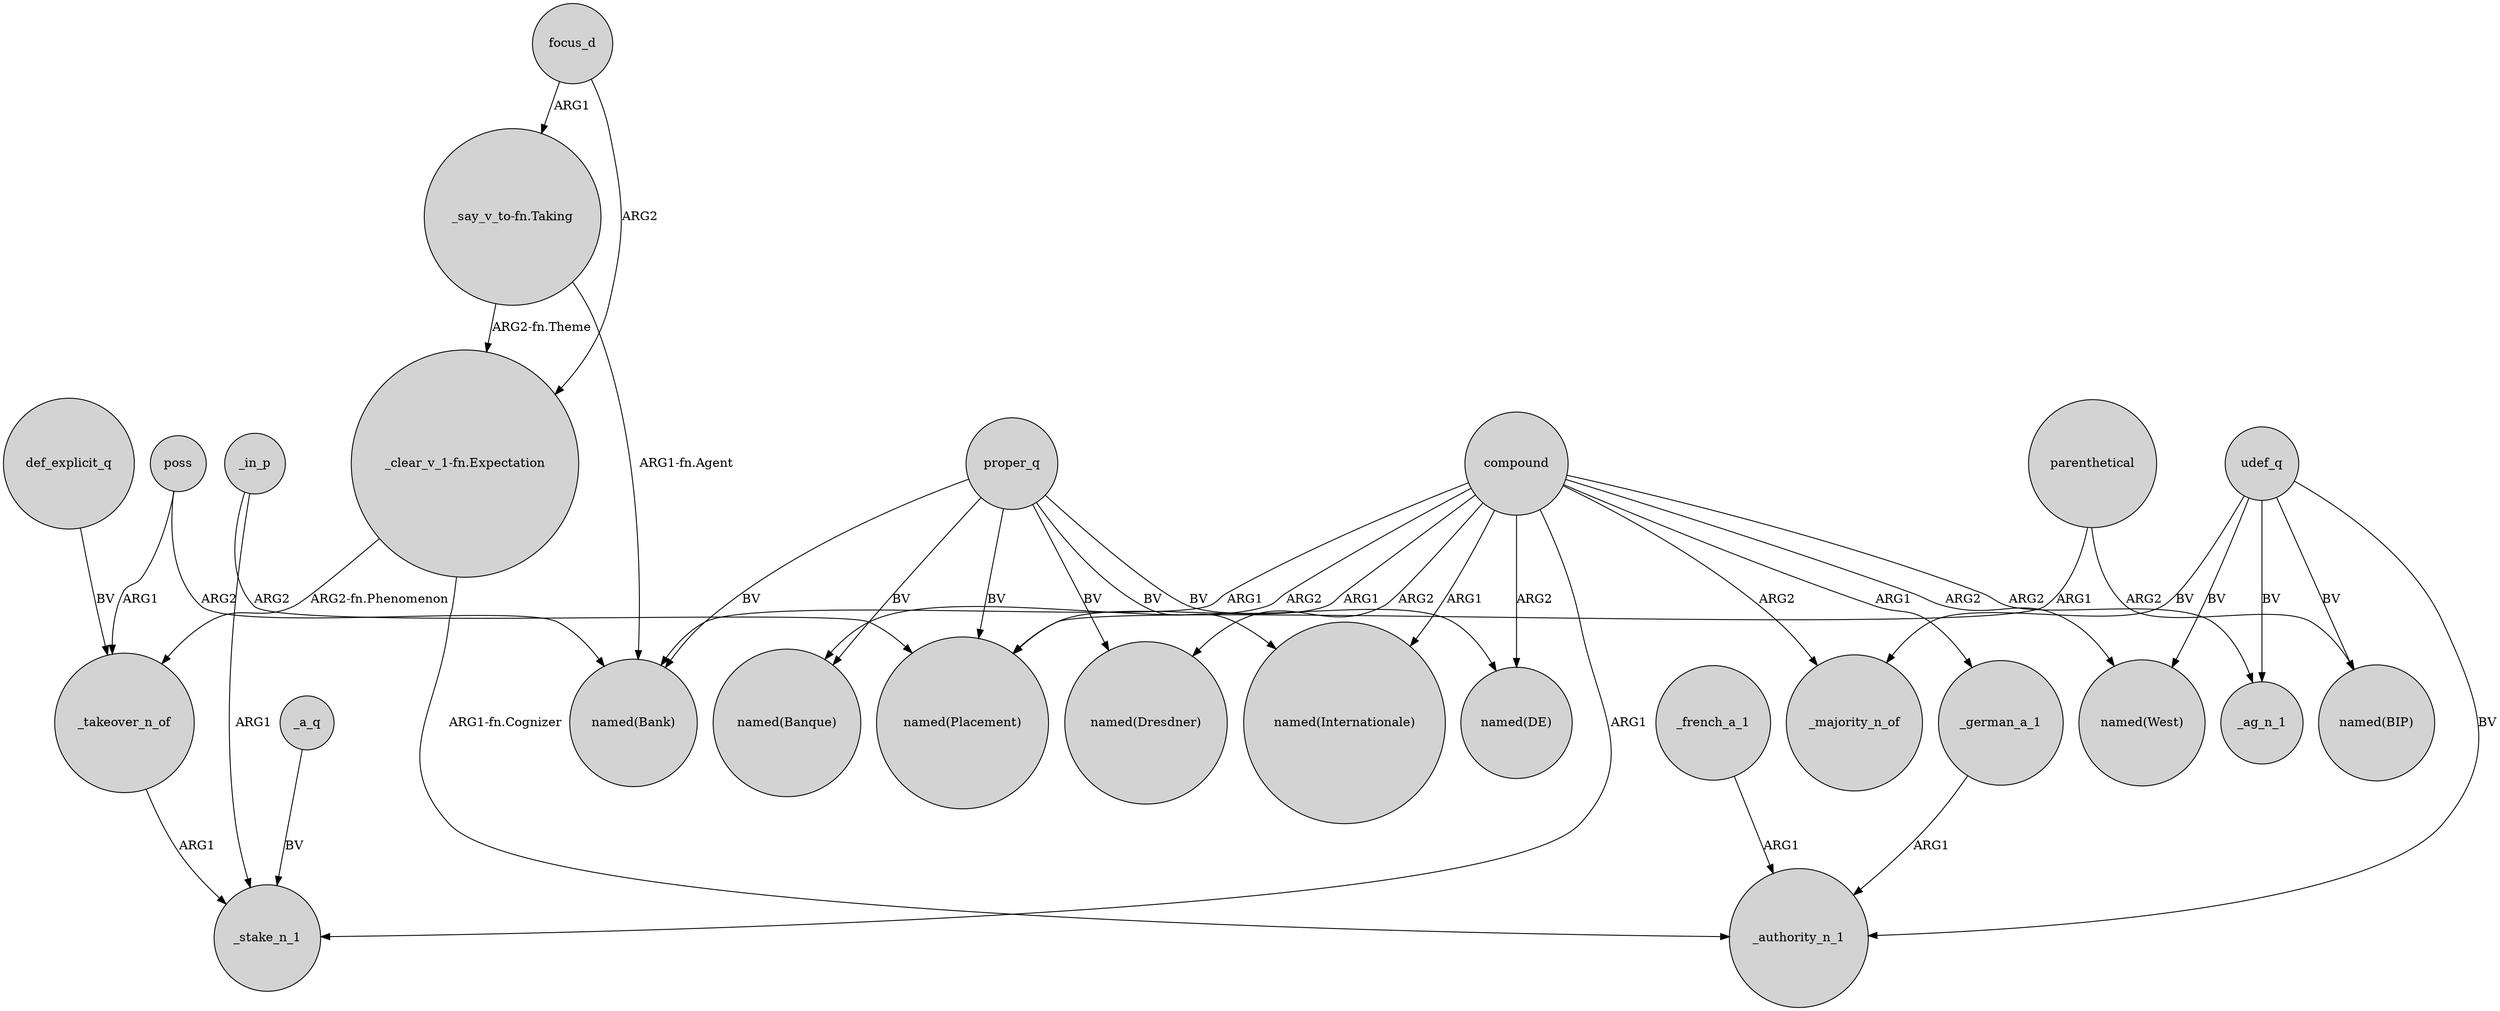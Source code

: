 digraph {
	node [shape=circle style=filled]
	"_say_v_to-fn.Taking" -> "named(Bank)" [label="ARG1-fn.Agent"]
	proper_q -> "named(DE)" [label=BV]
	def_explicit_q -> _takeover_n_of [label=BV]
	udef_q -> _authority_n_1 [label=BV]
	compound -> "named(Placement)" [label=ARG1]
	_german_a_1 -> _authority_n_1 [label=ARG1]
	focus_d -> "_clear_v_1-fn.Expectation" [label=ARG2]
	focus_d -> "_say_v_to-fn.Taking" [label=ARG1]
	proper_q -> "named(Banque)" [label=BV]
	compound -> "named(Bank)" [label=ARG1]
	_takeover_n_of -> _stake_n_1 [label=ARG1]
	compound -> _ag_n_1 [label=ARG2]
	compound -> "named(Internationale)" [label=ARG1]
	poss -> "named(Bank)" [label=ARG2]
	proper_q -> "named(Internationale)" [label=BV]
	compound -> "named(West)" [label=ARG2]
	proper_q -> "named(Placement)" [label=BV]
	compound -> "named(DE)" [label=ARG2]
	_french_a_1 -> _authority_n_1 [label=ARG1]
	"_clear_v_1-fn.Expectation" -> _authority_n_1 [label="ARG1-fn.Cognizer"]
	udef_q -> "named(BIP)" [label=BV]
	compound -> _stake_n_1 [label=ARG1]
	udef_q -> _ag_n_1 [label=BV]
	udef_q -> "named(West)" [label=BV]
	poss -> _takeover_n_of [label=ARG1]
	"_clear_v_1-fn.Expectation" -> _takeover_n_of [label="ARG2-fn.Phenomenon"]
	compound -> _german_a_1 [label=ARG1]
	proper_q -> "named(Dresdner)" [label=BV]
	_in_p -> "named(Placement)" [label=ARG2]
	parenthetical -> "named(BIP)" [label=ARG2]
	compound -> "named(Banque)" [label=ARG2]
	compound -> "named(Dresdner)" [label=ARG2]
	compound -> _majority_n_of [label=ARG2]
	udef_q -> _majority_n_of [label=BV]
	"_say_v_to-fn.Taking" -> "_clear_v_1-fn.Expectation" [label="ARG2-fn.Theme"]
	_in_p -> _stake_n_1 [label=ARG1]
	parenthetical -> "named(Placement)" [label=ARG1]
	_a_q -> _stake_n_1 [label=BV]
	proper_q -> "named(Bank)" [label=BV]
}
